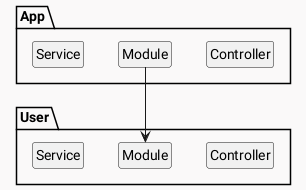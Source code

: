 @startuml Class diagram
skinparam backgroundColor #FAF9F9
skinparam DefaultFontName Roboto
skinparam style strictuml
hide empty members

set namespaceSeparator ::

class App::Controller {}
class App::Module {}
class App::Service {}

class User::Controller {}
class User::Module {}
class User::Service {}

' Module bundling
App::Module --> User::Module
@enduml
